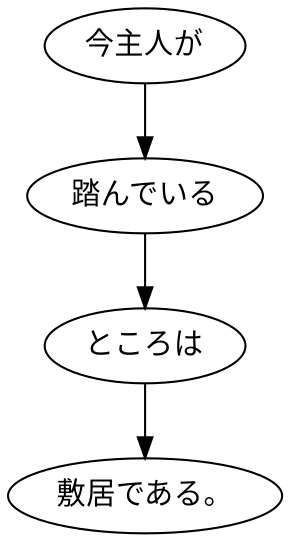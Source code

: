 digraph graph4498 {
	node0 [label="今主人が"];
	node1 [label="踏んでいる"];
	node2 [label="ところは"];
	node3 [label="敷居である。"];
	node0 -> node1;
	node1 -> node2;
	node2 -> node3;
}

